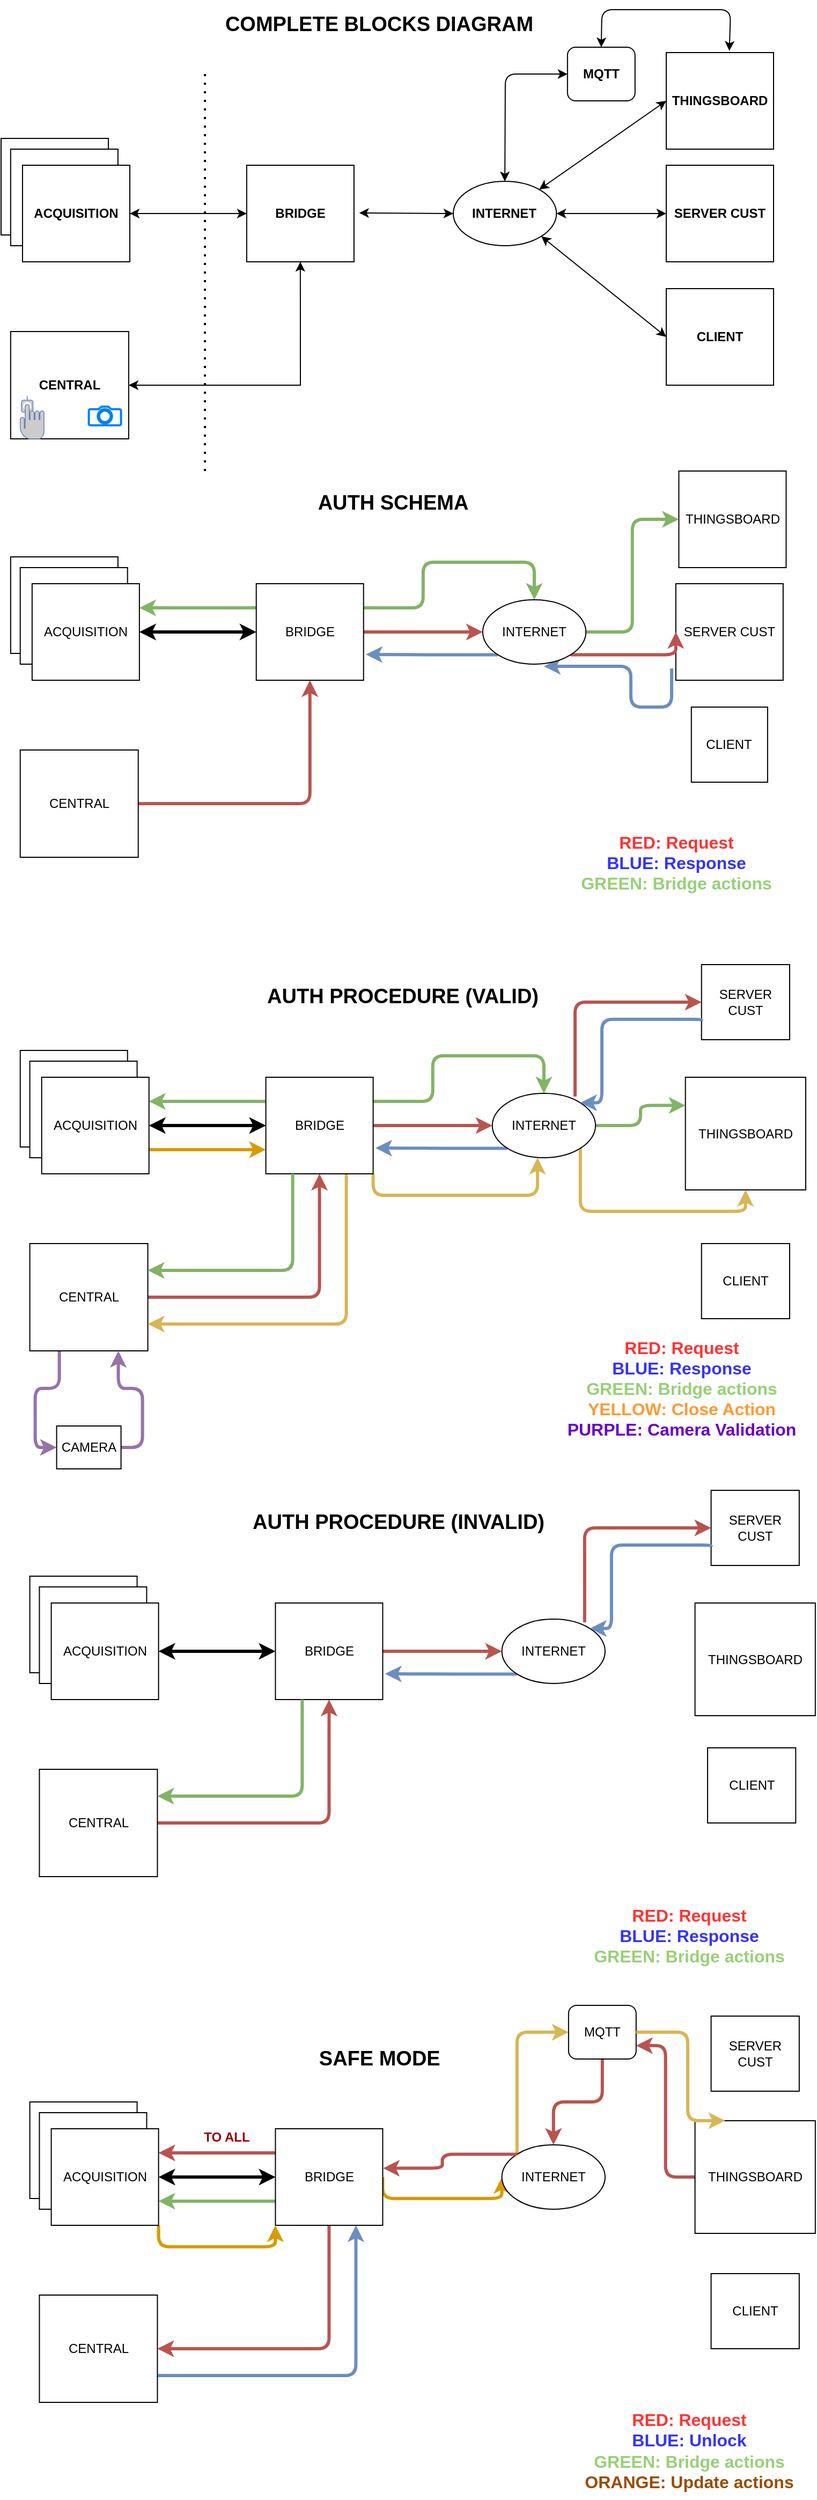 <mxfile version="22.0.3" type="device" pages="2">
  <diagram name="Page-1" id="tv-AhiaSVwLx9br4D9yf">
    <mxGraphModel dx="1886" dy="614" grid="1" gridSize="10" guides="1" tooltips="1" connect="1" arrows="1" fold="1" page="1" pageScale="1" pageWidth="850" pageHeight="1100" math="0" shadow="0">
      <root>
        <mxCell id="0" />
        <mxCell id="1" parent="0" />
        <mxCell id="O8kWR0iNUAdugBbJLwA--17" value="" style="rounded=0;whiteSpace=wrap;html=1;fillColor=none;" parent="1" vertex="1">
          <mxGeometry x="-790" y="140" width="100" height="90" as="geometry" />
        </mxCell>
        <mxCell id="mGVc_dKUWnSlSUrjzq1a-13" value="&lt;b&gt;CENTRAL&lt;/b&gt;" style="rounded=0;whiteSpace=wrap;html=1;" parent="1" vertex="1">
          <mxGeometry x="-781.07" y="320" width="110" height="100" as="geometry" />
        </mxCell>
        <mxCell id="O8kWR0iNUAdugBbJLwA--2" value="&lt;b&gt;BRIDGE&lt;/b&gt;" style="rounded=0;whiteSpace=wrap;html=1;" parent="1" vertex="1">
          <mxGeometry x="-561.07" y="165" width="100" height="90" as="geometry" />
        </mxCell>
        <mxCell id="O8kWR0iNUAdugBbJLwA--4" value="&lt;b&gt;THINGSBOARD&lt;/b&gt;" style="rounded=0;whiteSpace=wrap;html=1;" parent="1" vertex="1">
          <mxGeometry x="-170" y="60" width="100" height="90" as="geometry" />
        </mxCell>
        <mxCell id="O8kWR0iNUAdugBbJLwA--5" value="&lt;b&gt;SERVER CUST&lt;/b&gt;" style="rounded=0;whiteSpace=wrap;html=1;" parent="1" vertex="1">
          <mxGeometry x="-170" y="165" width="100" height="90" as="geometry" />
        </mxCell>
        <mxCell id="O8kWR0iNUAdugBbJLwA--6" value="&lt;b&gt;CLIENT&lt;/b&gt;" style="rounded=0;whiteSpace=wrap;html=1;" parent="1" vertex="1">
          <mxGeometry x="-170.0" y="280" width="100" height="90" as="geometry" />
        </mxCell>
        <mxCell id="O8kWR0iNUAdugBbJLwA--8" value="" style="endArrow=classic;startArrow=classic;html=1;rounded=0;entryX=0;entryY=0.5;entryDx=0;entryDy=0;exitX=1;exitY=0.5;exitDx=0;exitDy=0;" parent="1" source="O8kWR0iNUAdugBbJLwA--1" target="O8kWR0iNUAdugBbJLwA--2" edge="1">
          <mxGeometry width="50" height="50" relative="1" as="geometry">
            <mxPoint x="-600.07" y="260" as="sourcePoint" />
            <mxPoint x="-550.07" y="210" as="targetPoint" />
          </mxGeometry>
        </mxCell>
        <mxCell id="O8kWR0iNUAdugBbJLwA--9" value="&lt;b&gt;INTERNET&lt;/b&gt;" style="ellipse;whiteSpace=wrap;html=1;" parent="1" vertex="1">
          <mxGeometry x="-368.54" y="180" width="96.2" height="60" as="geometry" />
        </mxCell>
        <mxCell id="O8kWR0iNUAdugBbJLwA--10" value="" style="endArrow=classic;startArrow=classic;html=1;rounded=0;entryX=0;entryY=0.5;entryDx=0;entryDy=0;exitX=1;exitY=0.5;exitDx=0;exitDy=0;" parent="1" target="O8kWR0iNUAdugBbJLwA--9" edge="1">
          <mxGeometry width="50" height="50" relative="1" as="geometry">
            <mxPoint x="-456.2" y="209.41" as="sourcePoint" />
            <mxPoint x="-356.2" y="209.41" as="targetPoint" />
          </mxGeometry>
        </mxCell>
        <mxCell id="O8kWR0iNUAdugBbJLwA--16" value="" style="rounded=0;whiteSpace=wrap;html=1;" parent="1" vertex="1">
          <mxGeometry x="-781.07" y="150" width="100" height="90" as="geometry" />
        </mxCell>
        <mxCell id="O8kWR0iNUAdugBbJLwA--13" value="" style="endArrow=classic;startArrow=classic;html=1;rounded=0;entryX=0;entryY=0.5;entryDx=0;entryDy=0;" parent="1" source="O8kWR0iNUAdugBbJLwA--9" target="O8kWR0iNUAdugBbJLwA--4" edge="1">
          <mxGeometry width="50" height="50" relative="1" as="geometry">
            <mxPoint x="-306.2" y="148.53" as="sourcePoint" />
            <mxPoint x="-200" y="149.12" as="targetPoint" />
          </mxGeometry>
        </mxCell>
        <mxCell id="O8kWR0iNUAdugBbJLwA--1" value="&lt;b&gt;ACQUISITION&lt;/b&gt;" style="rounded=0;whiteSpace=wrap;html=1;" parent="1" vertex="1">
          <mxGeometry x="-770" y="165" width="100" height="90" as="geometry" />
        </mxCell>
        <mxCell id="O8kWR0iNUAdugBbJLwA--20" value="" style="endArrow=classic;startArrow=classic;html=1;rounded=0;exitX=1;exitY=0.5;exitDx=0;exitDy=0;entryX=0.5;entryY=1;entryDx=0;entryDy=0;" parent="1" source="mGVc_dKUWnSlSUrjzq1a-13" target="O8kWR0iNUAdugBbJLwA--2" edge="1">
          <mxGeometry width="50" height="50" relative="1" as="geometry">
            <mxPoint x="-611.27" y="360" as="sourcePoint" />
            <mxPoint x="-450" y="300" as="targetPoint" />
            <Array as="points">
              <mxPoint x="-511" y="370" />
            </Array>
          </mxGeometry>
        </mxCell>
        <mxCell id="O8kWR0iNUAdugBbJLwA--21" value="&lt;font style=&quot;font-size: 19px;&quot;&gt;&lt;b&gt;COMPLETE BLOCKS DIAGRAM&lt;/b&gt;&lt;/font&gt;" style="text;html=1;align=center;verticalAlign=middle;resizable=0;points=[];autosize=1;strokeColor=none;fillColor=none;" parent="1" vertex="1">
          <mxGeometry x="-593.07" y="14" width="310" height="40" as="geometry" />
        </mxCell>
        <mxCell id="O8kWR0iNUAdugBbJLwA--23" value="" style="endArrow=classic;startArrow=classic;html=1;rounded=0;entryX=0;entryY=0.5;entryDx=0;entryDy=0;exitX=1;exitY=0.5;exitDx=0;exitDy=0;" parent="1" source="O8kWR0iNUAdugBbJLwA--9" target="O8kWR0iNUAdugBbJLwA--5" edge="1">
          <mxGeometry width="50" height="50" relative="1" as="geometry">
            <mxPoint x="-262" y="197" as="sourcePoint" />
            <mxPoint x="-157" y="115" as="targetPoint" />
          </mxGeometry>
        </mxCell>
        <mxCell id="O8kWR0iNUAdugBbJLwA--24" value="" style="endArrow=classic;startArrow=classic;html=1;rounded=0;entryX=0;entryY=0.5;entryDx=0;entryDy=0;exitX=1;exitY=1;exitDx=0;exitDy=0;" parent="1" source="O8kWR0iNUAdugBbJLwA--9" target="O8kWR0iNUAdugBbJLwA--6" edge="1">
          <mxGeometry width="50" height="50" relative="1" as="geometry">
            <mxPoint x="-254" y="280" as="sourcePoint" />
            <mxPoint x="-160" y="280" as="targetPoint" />
          </mxGeometry>
        </mxCell>
        <mxCell id="0I3GiNlKsipCLSmOAgSQ-1" value="&lt;font style=&quot;font-size: 19px;&quot;&gt;&lt;b&gt;AUTH SCHEMA&lt;/b&gt;&lt;/font&gt;" style="text;html=1;align=center;verticalAlign=middle;resizable=0;points=[];autosize=1;strokeColor=none;fillColor=none;" parent="1" vertex="1">
          <mxGeometry x="-505" y="460" width="160" height="40" as="geometry" />
        </mxCell>
        <mxCell id="0I3GiNlKsipCLSmOAgSQ-2" value="" style="rounded=0;whiteSpace=wrap;html=1;fillColor=none;" parent="1" vertex="1">
          <mxGeometry x="-781.07" y="530" width="100" height="90" as="geometry" />
        </mxCell>
        <mxCell id="0I3GiNlKsipCLSmOAgSQ-17" style="edgeStyle=orthogonalEdgeStyle;rounded=1;orthogonalLoop=1;jettySize=auto;html=1;entryX=0.5;entryY=1;entryDx=0;entryDy=0;fillColor=#f8cecc;strokeColor=#b85450;strokeWidth=3;" parent="1" source="0I3GiNlKsipCLSmOAgSQ-3" target="0I3GiNlKsipCLSmOAgSQ-4" edge="1">
          <mxGeometry relative="1" as="geometry" />
        </mxCell>
        <mxCell id="0I3GiNlKsipCLSmOAgSQ-3" value="CENTRAL" style="rounded=0;whiteSpace=wrap;html=1;" parent="1" vertex="1">
          <mxGeometry x="-772.14" y="710" width="110" height="100" as="geometry" />
        </mxCell>
        <mxCell id="0I3GiNlKsipCLSmOAgSQ-18" style="edgeStyle=orthogonalEdgeStyle;rounded=0;orthogonalLoop=1;jettySize=auto;html=1;fillColor=#f8cecc;strokeColor=#b85450;strokeWidth=3;" parent="1" source="0I3GiNlKsipCLSmOAgSQ-4" target="0I3GiNlKsipCLSmOAgSQ-9" edge="1">
          <mxGeometry relative="1" as="geometry" />
        </mxCell>
        <mxCell id="0I3GiNlKsipCLSmOAgSQ-22" style="edgeStyle=orthogonalEdgeStyle;rounded=1;orthogonalLoop=1;jettySize=auto;html=1;exitX=0;exitY=0.25;exitDx=0;exitDy=0;entryX=1;entryY=0.25;entryDx=0;entryDy=0;fillColor=#d5e8d4;strokeColor=#82b366;strokeWidth=3;" parent="1" source="0I3GiNlKsipCLSmOAgSQ-4" target="0I3GiNlKsipCLSmOAgSQ-13" edge="1">
          <mxGeometry relative="1" as="geometry" />
        </mxCell>
        <mxCell id="0I3GiNlKsipCLSmOAgSQ-23" style="edgeStyle=orthogonalEdgeStyle;rounded=1;orthogonalLoop=1;jettySize=auto;html=1;exitX=1;exitY=0.25;exitDx=0;exitDy=0;entryX=0.5;entryY=0;entryDx=0;entryDy=0;fillColor=#d5e8d4;strokeColor=#82b366;strokeWidth=3;" parent="1" source="0I3GiNlKsipCLSmOAgSQ-4" target="0I3GiNlKsipCLSmOAgSQ-9" edge="1">
          <mxGeometry relative="1" as="geometry" />
        </mxCell>
        <mxCell id="0I3GiNlKsipCLSmOAgSQ-4" value="BRIDGE" style="rounded=0;whiteSpace=wrap;html=1;" parent="1" vertex="1">
          <mxGeometry x="-552.14" y="555" width="100" height="90" as="geometry" />
        </mxCell>
        <mxCell id="0I3GiNlKsipCLSmOAgSQ-5" value="THINGSBOARD" style="rounded=0;whiteSpace=wrap;html=1;" parent="1" vertex="1">
          <mxGeometry x="-158.27" y="450" width="100" height="90" as="geometry" />
        </mxCell>
        <mxCell id="0I3GiNlKsipCLSmOAgSQ-6" value="SERVER CUST" style="rounded=0;whiteSpace=wrap;html=1;" parent="1" vertex="1">
          <mxGeometry x="-161.07" y="555" width="100" height="90" as="geometry" />
        </mxCell>
        <mxCell id="0I3GiNlKsipCLSmOAgSQ-20" style="edgeStyle=orthogonalEdgeStyle;rounded=1;orthogonalLoop=1;jettySize=auto;html=1;exitX=-0.039;exitY=0.878;exitDx=0;exitDy=0;entryX=0.593;entryY=1.033;entryDx=0;entryDy=0;entryPerimeter=0;fillColor=#dae8fc;strokeColor=#6c8ebf;strokeWidth=3;exitPerimeter=0;" parent="1" source="0I3GiNlKsipCLSmOAgSQ-6" target="0I3GiNlKsipCLSmOAgSQ-9" edge="1">
          <mxGeometry relative="1" as="geometry">
            <Array as="points">
              <mxPoint x="-165" y="670" />
              <mxPoint x="-203" y="670" />
              <mxPoint x="-203" y="632" />
            </Array>
          </mxGeometry>
        </mxCell>
        <mxCell id="0I3GiNlKsipCLSmOAgSQ-7" value="CLIENT" style="rounded=0;whiteSpace=wrap;html=1;" parent="1" vertex="1">
          <mxGeometry x="-146.61" y="670" width="71.07" height="70" as="geometry" />
        </mxCell>
        <mxCell id="0I3GiNlKsipCLSmOAgSQ-8" value="" style="endArrow=classic;startArrow=classic;html=1;rounded=0;entryX=0;entryY=0.5;entryDx=0;entryDy=0;exitX=1;exitY=0.5;exitDx=0;exitDy=0;strokeWidth=3;" parent="1" source="0I3GiNlKsipCLSmOAgSQ-13" target="0I3GiNlKsipCLSmOAgSQ-4" edge="1">
          <mxGeometry width="50" height="50" relative="1" as="geometry">
            <mxPoint x="-591.14" y="650" as="sourcePoint" />
            <mxPoint x="-541.14" y="600" as="targetPoint" />
          </mxGeometry>
        </mxCell>
        <mxCell id="0I3GiNlKsipCLSmOAgSQ-19" style="edgeStyle=orthogonalEdgeStyle;rounded=1;orthogonalLoop=1;jettySize=auto;html=1;exitX=1;exitY=1;exitDx=0;exitDy=0;entryX=0;entryY=0.5;entryDx=0;entryDy=0;fillColor=#f8cecc;strokeColor=#b85450;strokeWidth=3;" parent="1" source="0I3GiNlKsipCLSmOAgSQ-9" target="0I3GiNlKsipCLSmOAgSQ-6" edge="1">
          <mxGeometry relative="1" as="geometry">
            <Array as="points">
              <mxPoint x="-161" y="621" />
            </Array>
          </mxGeometry>
        </mxCell>
        <mxCell id="0I3GiNlKsipCLSmOAgSQ-21" style="edgeStyle=orthogonalEdgeStyle;rounded=0;orthogonalLoop=1;jettySize=auto;html=1;exitX=0;exitY=1;exitDx=0;exitDy=0;fillColor=#dae8fc;strokeColor=#6c8ebf;strokeWidth=3;" parent="1" source="0I3GiNlKsipCLSmOAgSQ-9" edge="1">
          <mxGeometry relative="1" as="geometry">
            <mxPoint x="-450" y="621" as="targetPoint" />
          </mxGeometry>
        </mxCell>
        <mxCell id="0I3GiNlKsipCLSmOAgSQ-24" style="edgeStyle=orthogonalEdgeStyle;rounded=1;orthogonalLoop=1;jettySize=auto;html=1;exitX=1;exitY=0.5;exitDx=0;exitDy=0;entryX=0;entryY=0.5;entryDx=0;entryDy=0;fillColor=#d5e8d4;strokeColor=#82b366;strokeWidth=3;" parent="1" source="0I3GiNlKsipCLSmOAgSQ-9" target="0I3GiNlKsipCLSmOAgSQ-5" edge="1">
          <mxGeometry relative="1" as="geometry" />
        </mxCell>
        <mxCell id="0I3GiNlKsipCLSmOAgSQ-9" value="INTERNET" style="ellipse;whiteSpace=wrap;html=1;" parent="1" vertex="1">
          <mxGeometry x="-341.07" y="570" width="96.2" height="60" as="geometry" />
        </mxCell>
        <mxCell id="0I3GiNlKsipCLSmOAgSQ-11" value="" style="rounded=0;whiteSpace=wrap;html=1;" parent="1" vertex="1">
          <mxGeometry x="-772.14" y="540" width="100" height="90" as="geometry" />
        </mxCell>
        <mxCell id="0I3GiNlKsipCLSmOAgSQ-13" value="ACQUISITION" style="rounded=0;whiteSpace=wrap;html=1;" parent="1" vertex="1">
          <mxGeometry x="-761.07" y="555" width="100" height="90" as="geometry" />
        </mxCell>
        <mxCell id="0I3GiNlKsipCLSmOAgSQ-26" value="&lt;font style=&quot;font-size: 19px;&quot;&gt;&lt;b&gt;AUTH PROCEDURE (VALID)&lt;/b&gt;&lt;/font&gt;" style="text;html=1;align=center;verticalAlign=middle;resizable=0;points=[];autosize=1;strokeColor=none;fillColor=none;" parent="1" vertex="1">
          <mxGeometry x="-556.07" y="920" width="280" height="40" as="geometry" />
        </mxCell>
        <mxCell id="0I3GiNlKsipCLSmOAgSQ-27" value="" style="rounded=0;whiteSpace=wrap;html=1;fillColor=none;" parent="1" vertex="1">
          <mxGeometry x="-772.14" y="990" width="100" height="90" as="geometry" />
        </mxCell>
        <mxCell id="0I3GiNlKsipCLSmOAgSQ-28" style="edgeStyle=orthogonalEdgeStyle;rounded=1;orthogonalLoop=1;jettySize=auto;html=1;entryX=0.5;entryY=1;entryDx=0;entryDy=0;fillColor=#f8cecc;strokeColor=#b85450;strokeWidth=3;" parent="1" source="0I3GiNlKsipCLSmOAgSQ-29" target="0I3GiNlKsipCLSmOAgSQ-33" edge="1">
          <mxGeometry relative="1" as="geometry" />
        </mxCell>
        <mxCell id="HecNYaDZ-VdS1K8ZyZUu-2" style="edgeStyle=orthogonalEdgeStyle;rounded=1;orthogonalLoop=1;jettySize=auto;html=1;exitX=0.25;exitY=1;exitDx=0;exitDy=0;strokeWidth=3;fillColor=#e1d5e7;strokeColor=#9673a6;entryX=0;entryY=0.5;entryDx=0;entryDy=0;" parent="1" source="0I3GiNlKsipCLSmOAgSQ-29" target="pZKvhKezwbKH4yx81-M5-1" edge="1">
          <mxGeometry relative="1" as="geometry">
            <mxPoint x="-708" y="1340" as="targetPoint" />
          </mxGeometry>
        </mxCell>
        <mxCell id="0I3GiNlKsipCLSmOAgSQ-29" value="CENTRAL" style="rounded=0;whiteSpace=wrap;html=1;" parent="1" vertex="1">
          <mxGeometry x="-763.21" y="1170" width="110" height="100" as="geometry" />
        </mxCell>
        <mxCell id="0I3GiNlKsipCLSmOAgSQ-30" style="edgeStyle=orthogonalEdgeStyle;rounded=1;orthogonalLoop=1;jettySize=auto;html=1;fillColor=#f8cecc;strokeColor=#b85450;strokeWidth=3;" parent="1" source="0I3GiNlKsipCLSmOAgSQ-33" target="0I3GiNlKsipCLSmOAgSQ-42" edge="1">
          <mxGeometry relative="1" as="geometry" />
        </mxCell>
        <mxCell id="0I3GiNlKsipCLSmOAgSQ-31" style="edgeStyle=orthogonalEdgeStyle;rounded=1;orthogonalLoop=1;jettySize=auto;html=1;exitX=0;exitY=0.25;exitDx=0;exitDy=0;entryX=1;entryY=0.25;entryDx=0;entryDy=0;fillColor=#d5e8d4;strokeColor=#82b366;strokeWidth=3;" parent="1" source="0I3GiNlKsipCLSmOAgSQ-33" target="0I3GiNlKsipCLSmOAgSQ-44" edge="1">
          <mxGeometry relative="1" as="geometry" />
        </mxCell>
        <mxCell id="0I3GiNlKsipCLSmOAgSQ-32" style="edgeStyle=orthogonalEdgeStyle;rounded=1;orthogonalLoop=1;jettySize=auto;html=1;exitX=1;exitY=0.25;exitDx=0;exitDy=0;entryX=0.5;entryY=0;entryDx=0;entryDy=0;fillColor=#d5e8d4;strokeColor=#82b366;strokeWidth=3;" parent="1" source="0I3GiNlKsipCLSmOAgSQ-33" target="0I3GiNlKsipCLSmOAgSQ-42" edge="1">
          <mxGeometry relative="1" as="geometry" />
        </mxCell>
        <mxCell id="0I3GiNlKsipCLSmOAgSQ-50" style="edgeStyle=orthogonalEdgeStyle;rounded=1;orthogonalLoop=1;jettySize=auto;html=1;exitX=0.75;exitY=1;exitDx=0;exitDy=0;entryX=1;entryY=0.75;entryDx=0;entryDy=0;strokeWidth=3;fillColor=#fff2cc;strokeColor=#d6b656;" parent="1" source="0I3GiNlKsipCLSmOAgSQ-33" target="0I3GiNlKsipCLSmOAgSQ-29" edge="1">
          <mxGeometry relative="1" as="geometry" />
        </mxCell>
        <mxCell id="0I3GiNlKsipCLSmOAgSQ-51" style="edgeStyle=orthogonalEdgeStyle;rounded=1;orthogonalLoop=1;jettySize=auto;html=1;exitX=1;exitY=1;exitDx=0;exitDy=0;entryX=0.438;entryY=1;entryDx=0;entryDy=0;entryPerimeter=0;fillColor=#fff2cc;strokeColor=#d6b656;strokeWidth=3;" parent="1" source="0I3GiNlKsipCLSmOAgSQ-33" target="0I3GiNlKsipCLSmOAgSQ-42" edge="1">
          <mxGeometry relative="1" as="geometry" />
        </mxCell>
        <mxCell id="0I3GiNlKsipCLSmOAgSQ-33" value="BRIDGE" style="rounded=0;whiteSpace=wrap;html=1;" parent="1" vertex="1">
          <mxGeometry x="-543.21" y="1015" width="100" height="90" as="geometry" />
        </mxCell>
        <mxCell id="0I3GiNlKsipCLSmOAgSQ-34" value="THINGSBOARD" style="rounded=0;whiteSpace=wrap;html=1;" parent="1" vertex="1">
          <mxGeometry x="-152.14" y="1015" width="112.14" height="105" as="geometry" />
        </mxCell>
        <mxCell id="0I3GiNlKsipCLSmOAgSQ-37" value="CLIENT" style="rounded=0;whiteSpace=wrap;html=1;" parent="1" vertex="1">
          <mxGeometry x="-137.14" y="1170" width="82.14" height="70" as="geometry" />
        </mxCell>
        <mxCell id="0I3GiNlKsipCLSmOAgSQ-38" value="" style="endArrow=classic;startArrow=classic;html=1;rounded=1;entryX=0;entryY=0.5;entryDx=0;entryDy=0;exitX=1;exitY=0.5;exitDx=0;exitDy=0;strokeWidth=3;" parent="1" source="0I3GiNlKsipCLSmOAgSQ-44" target="0I3GiNlKsipCLSmOAgSQ-33" edge="1">
          <mxGeometry width="50" height="50" relative="1" as="geometry">
            <mxPoint x="-582.21" y="1110" as="sourcePoint" />
            <mxPoint x="-532.21" y="1060" as="targetPoint" />
          </mxGeometry>
        </mxCell>
        <mxCell id="0I3GiNlKsipCLSmOAgSQ-40" style="edgeStyle=orthogonalEdgeStyle;rounded=1;orthogonalLoop=1;jettySize=auto;html=1;exitX=0;exitY=1;exitDx=0;exitDy=0;fillColor=#dae8fc;strokeColor=#6c8ebf;strokeWidth=3;" parent="1" source="0I3GiNlKsipCLSmOAgSQ-42" edge="1">
          <mxGeometry relative="1" as="geometry">
            <mxPoint x="-441.07" y="1081" as="targetPoint" />
          </mxGeometry>
        </mxCell>
        <mxCell id="0I3GiNlKsipCLSmOAgSQ-41" style="edgeStyle=orthogonalEdgeStyle;rounded=1;orthogonalLoop=1;jettySize=auto;html=1;exitX=1;exitY=0.5;exitDx=0;exitDy=0;entryX=0;entryY=0.25;entryDx=0;entryDy=0;fillColor=#d5e8d4;strokeColor=#82b366;strokeWidth=3;" parent="1" source="0I3GiNlKsipCLSmOAgSQ-42" target="0I3GiNlKsipCLSmOAgSQ-34" edge="1">
          <mxGeometry relative="1" as="geometry" />
        </mxCell>
        <mxCell id="0I3GiNlKsipCLSmOAgSQ-85" style="edgeStyle=orthogonalEdgeStyle;rounded=1;orthogonalLoop=1;jettySize=auto;html=1;exitX=1;exitY=1;exitDx=0;exitDy=0;entryX=0.5;entryY=1;entryDx=0;entryDy=0;fillColor=#fff2cc;strokeColor=#d6b656;strokeWidth=3;" parent="1" source="0I3GiNlKsipCLSmOAgSQ-42" target="0I3GiNlKsipCLSmOAgSQ-34" edge="1">
          <mxGeometry relative="1" as="geometry">
            <Array as="points">
              <mxPoint x="-250" y="1140" />
              <mxPoint x="-96" y="1140" />
            </Array>
          </mxGeometry>
        </mxCell>
        <mxCell id="0I3GiNlKsipCLSmOAgSQ-111" style="edgeStyle=orthogonalEdgeStyle;rounded=1;orthogonalLoop=1;jettySize=auto;html=1;exitX=0.802;exitY=0.05;exitDx=0;exitDy=0;entryX=0;entryY=0.5;entryDx=0;entryDy=0;fillColor=#f8cecc;strokeColor=#b85450;strokeWidth=3;exitPerimeter=0;" parent="1" source="0I3GiNlKsipCLSmOAgSQ-42" target="0I3GiNlKsipCLSmOAgSQ-84" edge="1">
          <mxGeometry relative="1" as="geometry">
            <Array as="points">
              <mxPoint x="-255" y="945" />
            </Array>
          </mxGeometry>
        </mxCell>
        <mxCell id="0I3GiNlKsipCLSmOAgSQ-42" value="INTERNET" style="ellipse;whiteSpace=wrap;html=1;" parent="1" vertex="1">
          <mxGeometry x="-332.14" y="1030" width="96.2" height="60" as="geometry" />
        </mxCell>
        <mxCell id="0I3GiNlKsipCLSmOAgSQ-43" value="" style="rounded=0;whiteSpace=wrap;html=1;" parent="1" vertex="1">
          <mxGeometry x="-763.21" y="1000" width="100" height="90" as="geometry" />
        </mxCell>
        <mxCell id="0I3GiNlKsipCLSmOAgSQ-49" style="edgeStyle=orthogonalEdgeStyle;rounded=1;orthogonalLoop=1;jettySize=auto;html=1;exitX=1;exitY=0.75;exitDx=0;exitDy=0;entryX=0;entryY=0.75;entryDx=0;entryDy=0;fillColor=#ffe6cc;strokeColor=#d79b00;strokeWidth=3;" parent="1" source="0I3GiNlKsipCLSmOAgSQ-44" target="0I3GiNlKsipCLSmOAgSQ-33" edge="1">
          <mxGeometry relative="1" as="geometry" />
        </mxCell>
        <mxCell id="0I3GiNlKsipCLSmOAgSQ-44" value="ACQUISITION" style="rounded=0;whiteSpace=wrap;html=1;" parent="1" vertex="1">
          <mxGeometry x="-752.14" y="1015" width="100" height="90" as="geometry" />
        </mxCell>
        <mxCell id="0I3GiNlKsipCLSmOAgSQ-45" value="&lt;font style=&quot;font-size: 16px;&quot;&gt;&lt;b&gt;&lt;font color=&quot;#ff3333&quot;&gt;RED: Request&lt;br&gt;&lt;/font&gt;&lt;font color=&quot;#3333ff&quot;&gt;BLUE: Response&lt;/font&gt;&lt;br&gt;&lt;font color=&quot;#97d077&quot;&gt;GREEN: Bridge actions&lt;/font&gt;&lt;br&gt;&lt;font color=&quot;#ff9933&quot;&gt;YELLOW: Close Action&lt;br&gt;&lt;/font&gt;&lt;font color=&quot;#6600cc&quot;&gt;PURPLE: Camera Validation&lt;/font&gt;&lt;br&gt;&lt;/b&gt;&lt;/font&gt;" style="text;html=1;align=center;verticalAlign=middle;resizable=0;points=[];autosize=1;strokeColor=none;fillColor=none;" parent="1" vertex="1">
          <mxGeometry x="-276.07" y="1250" width="240" height="110" as="geometry" />
        </mxCell>
        <mxCell id="0I3GiNlKsipCLSmOAgSQ-47" style="edgeStyle=orthogonalEdgeStyle;rounded=1;orthogonalLoop=1;jettySize=auto;html=1;exitX=0.25;exitY=1;exitDx=0;exitDy=0;entryX=1;entryY=0.25;entryDx=0;entryDy=0;fillColor=#d5e8d4;strokeColor=#82b366;strokeWidth=3;" parent="1" source="0I3GiNlKsipCLSmOAgSQ-33" target="0I3GiNlKsipCLSmOAgSQ-29" edge="1">
          <mxGeometry relative="1" as="geometry">
            <mxPoint x="-533" y="1048" as="sourcePoint" />
            <mxPoint x="-642" y="1048" as="targetPoint" />
          </mxGeometry>
        </mxCell>
        <mxCell id="0I3GiNlKsipCLSmOAgSQ-53" value="&lt;font style=&quot;font-size: 16px;&quot;&gt;&lt;b&gt;&lt;font color=&quot;#ff3333&quot;&gt;RED: Request&lt;br&gt;&lt;/font&gt;&lt;font color=&quot;#3333ff&quot;&gt;BLUE: Response&lt;/font&gt;&lt;br&gt;&lt;font color=&quot;#97d077&quot;&gt;GREEN: Bridge actions&lt;/font&gt;&lt;br&gt;&lt;/b&gt;&lt;/font&gt;" style="text;html=1;align=center;verticalAlign=middle;resizable=0;points=[];autosize=1;strokeColor=none;fillColor=none;" parent="1" vertex="1">
          <mxGeometry x="-261.07" y="780" width="200" height="70" as="geometry" />
        </mxCell>
        <mxCell id="0I3GiNlKsipCLSmOAgSQ-84" value="SERVER CUST" style="rounded=0;whiteSpace=wrap;html=1;" parent="1" vertex="1">
          <mxGeometry x="-137.14" y="910" width="82.14" height="70" as="geometry" />
        </mxCell>
        <mxCell id="0I3GiNlKsipCLSmOAgSQ-112" style="edgeStyle=orthogonalEdgeStyle;rounded=1;orthogonalLoop=1;jettySize=auto;html=1;exitX=0;exitY=0.75;exitDx=0;exitDy=0;fillColor=#dae8fc;strokeColor=#6c8ebf;strokeWidth=3;entryX=1;entryY=0;entryDx=0;entryDy=0;" parent="1" source="0I3GiNlKsipCLSmOAgSQ-84" target="0I3GiNlKsipCLSmOAgSQ-42" edge="1">
          <mxGeometry relative="1" as="geometry">
            <mxPoint x="-220" y="1040" as="targetPoint" />
            <mxPoint x="-218" y="880" as="sourcePoint" />
            <Array as="points">
              <mxPoint x="-137" y="961" />
              <mxPoint x="-230" y="961" />
              <mxPoint x="-230" y="1039" />
            </Array>
          </mxGeometry>
        </mxCell>
        <mxCell id="0I3GiNlKsipCLSmOAgSQ-113" value="&lt;font style=&quot;font-size: 19px;&quot;&gt;&lt;b&gt;AUTH PROCEDURE (INVALID)&lt;/b&gt;&lt;/font&gt;" style="text;html=1;align=center;verticalAlign=middle;resizable=0;points=[];autosize=1;strokeColor=none;fillColor=none;" parent="1" vertex="1">
          <mxGeometry x="-570" y="1410" width="300" height="40" as="geometry" />
        </mxCell>
        <mxCell id="0I3GiNlKsipCLSmOAgSQ-114" value="" style="rounded=0;whiteSpace=wrap;html=1;fillColor=none;" parent="1" vertex="1">
          <mxGeometry x="-763.21" y="1480" width="100" height="90" as="geometry" />
        </mxCell>
        <mxCell id="0I3GiNlKsipCLSmOAgSQ-115" style="edgeStyle=orthogonalEdgeStyle;rounded=1;orthogonalLoop=1;jettySize=auto;html=1;entryX=0.5;entryY=1;entryDx=0;entryDy=0;fillColor=#f8cecc;strokeColor=#b85450;strokeWidth=3;" parent="1" source="0I3GiNlKsipCLSmOAgSQ-116" target="0I3GiNlKsipCLSmOAgSQ-122" edge="1">
          <mxGeometry relative="1" as="geometry" />
        </mxCell>
        <mxCell id="0I3GiNlKsipCLSmOAgSQ-116" value="CENTRAL" style="rounded=0;whiteSpace=wrap;html=1;" parent="1" vertex="1">
          <mxGeometry x="-754.28" y="1660" width="110" height="100" as="geometry" />
        </mxCell>
        <mxCell id="0I3GiNlKsipCLSmOAgSQ-117" style="edgeStyle=orthogonalEdgeStyle;rounded=1;orthogonalLoop=1;jettySize=auto;html=1;fillColor=#f8cecc;strokeColor=#b85450;strokeWidth=3;" parent="1" source="0I3GiNlKsipCLSmOAgSQ-122" target="0I3GiNlKsipCLSmOAgSQ-130" edge="1">
          <mxGeometry relative="1" as="geometry" />
        </mxCell>
        <mxCell id="0I3GiNlKsipCLSmOAgSQ-122" value="BRIDGE" style="rounded=0;whiteSpace=wrap;html=1;" parent="1" vertex="1">
          <mxGeometry x="-534.28" y="1505" width="100" height="90" as="geometry" />
        </mxCell>
        <mxCell id="0I3GiNlKsipCLSmOAgSQ-123" value="THINGSBOARD" style="rounded=0;whiteSpace=wrap;html=1;" parent="1" vertex="1">
          <mxGeometry x="-143.21" y="1505" width="112.14" height="105" as="geometry" />
        </mxCell>
        <mxCell id="0I3GiNlKsipCLSmOAgSQ-124" value="CLIENT" style="rounded=0;whiteSpace=wrap;html=1;" parent="1" vertex="1">
          <mxGeometry x="-131.48" y="1640" width="82.14" height="70" as="geometry" />
        </mxCell>
        <mxCell id="0I3GiNlKsipCLSmOAgSQ-125" value="" style="endArrow=classic;startArrow=classic;html=1;rounded=1;entryX=0;entryY=0.5;entryDx=0;entryDy=0;exitX=1;exitY=0.5;exitDx=0;exitDy=0;strokeWidth=3;" parent="1" source="0I3GiNlKsipCLSmOAgSQ-133" target="0I3GiNlKsipCLSmOAgSQ-122" edge="1">
          <mxGeometry width="50" height="50" relative="1" as="geometry">
            <mxPoint x="-573.28" y="1600" as="sourcePoint" />
            <mxPoint x="-523.28" y="1550" as="targetPoint" />
          </mxGeometry>
        </mxCell>
        <mxCell id="0I3GiNlKsipCLSmOAgSQ-126" style="edgeStyle=orthogonalEdgeStyle;rounded=1;orthogonalLoop=1;jettySize=auto;html=1;exitX=0;exitY=1;exitDx=0;exitDy=0;fillColor=#dae8fc;strokeColor=#6c8ebf;strokeWidth=3;" parent="1" source="0I3GiNlKsipCLSmOAgSQ-130" edge="1">
          <mxGeometry relative="1" as="geometry">
            <mxPoint x="-432.14" y="1571" as="targetPoint" />
          </mxGeometry>
        </mxCell>
        <mxCell id="0I3GiNlKsipCLSmOAgSQ-129" style="edgeStyle=orthogonalEdgeStyle;rounded=1;orthogonalLoop=1;jettySize=auto;html=1;exitX=0.802;exitY=0.05;exitDx=0;exitDy=0;entryX=0;entryY=0.5;entryDx=0;entryDy=0;fillColor=#f8cecc;strokeColor=#b85450;strokeWidth=3;exitPerimeter=0;" parent="1" source="0I3GiNlKsipCLSmOAgSQ-130" target="0I3GiNlKsipCLSmOAgSQ-136" edge="1">
          <mxGeometry relative="1" as="geometry">
            <Array as="points">
              <mxPoint x="-246.07" y="1435" />
            </Array>
          </mxGeometry>
        </mxCell>
        <mxCell id="0I3GiNlKsipCLSmOAgSQ-130" value="INTERNET" style="ellipse;whiteSpace=wrap;html=1;" parent="1" vertex="1">
          <mxGeometry x="-323.21" y="1520" width="96.2" height="60" as="geometry" />
        </mxCell>
        <mxCell id="0I3GiNlKsipCLSmOAgSQ-131" value="" style="rounded=0;whiteSpace=wrap;html=1;" parent="1" vertex="1">
          <mxGeometry x="-754.28" y="1490" width="100" height="90" as="geometry" />
        </mxCell>
        <mxCell id="0I3GiNlKsipCLSmOAgSQ-133" value="ACQUISITION" style="rounded=0;whiteSpace=wrap;html=1;" parent="1" vertex="1">
          <mxGeometry x="-743.21" y="1505" width="100" height="90" as="geometry" />
        </mxCell>
        <mxCell id="0I3GiNlKsipCLSmOAgSQ-134" value="&lt;font style=&quot;font-size: 16px;&quot;&gt;&lt;b&gt;&lt;font color=&quot;#ff3333&quot;&gt;RED: Request&lt;br&gt;&lt;/font&gt;&lt;font color=&quot;#3333ff&quot;&gt;BLUE: Response&lt;/font&gt;&lt;br&gt;&lt;font color=&quot;#97d077&quot;&gt;GREEN: Bridge actions&lt;/font&gt;&lt;br&gt;&lt;/b&gt;&lt;/font&gt;" style="text;html=1;align=center;verticalAlign=middle;resizable=0;points=[];autosize=1;strokeColor=none;fillColor=none;" parent="1" vertex="1">
          <mxGeometry x="-249.34" y="1780" width="200" height="70" as="geometry" />
        </mxCell>
        <mxCell id="0I3GiNlKsipCLSmOAgSQ-135" style="edgeStyle=orthogonalEdgeStyle;rounded=1;orthogonalLoop=1;jettySize=auto;html=1;exitX=0.25;exitY=1;exitDx=0;exitDy=0;entryX=1;entryY=0.25;entryDx=0;entryDy=0;fillColor=#d5e8d4;strokeColor=#82b366;strokeWidth=3;" parent="1" source="0I3GiNlKsipCLSmOAgSQ-122" target="0I3GiNlKsipCLSmOAgSQ-116" edge="1">
          <mxGeometry relative="1" as="geometry">
            <mxPoint x="-524.07" y="1538" as="sourcePoint" />
            <mxPoint x="-633.07" y="1538" as="targetPoint" />
          </mxGeometry>
        </mxCell>
        <mxCell id="0I3GiNlKsipCLSmOAgSQ-136" value="SERVER CUST" style="rounded=0;whiteSpace=wrap;html=1;" parent="1" vertex="1">
          <mxGeometry x="-128.21" y="1400" width="82.14" height="70" as="geometry" />
        </mxCell>
        <mxCell id="0I3GiNlKsipCLSmOAgSQ-137" style="edgeStyle=orthogonalEdgeStyle;rounded=1;orthogonalLoop=1;jettySize=auto;html=1;exitX=0;exitY=0.75;exitDx=0;exitDy=0;fillColor=#dae8fc;strokeColor=#6c8ebf;strokeWidth=3;entryX=1;entryY=0;entryDx=0;entryDy=0;" parent="1" source="0I3GiNlKsipCLSmOAgSQ-136" target="0I3GiNlKsipCLSmOAgSQ-130" edge="1">
          <mxGeometry relative="1" as="geometry">
            <mxPoint x="-211.07" y="1530" as="targetPoint" />
            <mxPoint x="-209.07" y="1370" as="sourcePoint" />
            <Array as="points">
              <mxPoint x="-128.07" y="1451" />
              <mxPoint x="-221.07" y="1451" />
              <mxPoint x="-221.07" y="1529" />
            </Array>
          </mxGeometry>
        </mxCell>
        <mxCell id="0I3GiNlKsipCLSmOAgSQ-138" value="&lt;font style=&quot;font-size: 19px;&quot;&gt;&lt;b&gt;SAFE MODE&amp;nbsp;&lt;/b&gt;&lt;/font&gt;" style="text;html=1;align=center;verticalAlign=middle;resizable=0;points=[];autosize=1;strokeColor=none;fillColor=none;" parent="1" vertex="1">
          <mxGeometry x="-505.0" y="1910" width="140" height="40" as="geometry" />
        </mxCell>
        <mxCell id="0I3GiNlKsipCLSmOAgSQ-139" value="" style="rounded=0;whiteSpace=wrap;html=1;fillColor=none;" parent="1" vertex="1">
          <mxGeometry x="-763.21" y="1970" width="100" height="90" as="geometry" />
        </mxCell>
        <mxCell id="0I3GiNlKsipCLSmOAgSQ-140" style="edgeStyle=orthogonalEdgeStyle;rounded=1;orthogonalLoop=1;jettySize=auto;html=1;fillColor=#f8cecc;strokeColor=#b85450;strokeWidth=3;exitX=0.5;exitY=1;exitDx=0;exitDy=0;entryX=1;entryY=0.5;entryDx=0;entryDy=0;" parent="1" source="0I3GiNlKsipCLSmOAgSQ-147" target="0I3GiNlKsipCLSmOAgSQ-141" edge="1">
          <mxGeometry relative="1" as="geometry" />
        </mxCell>
        <mxCell id="0I3GiNlKsipCLSmOAgSQ-165" style="edgeStyle=orthogonalEdgeStyle;rounded=1;orthogonalLoop=1;jettySize=auto;html=1;exitX=1;exitY=0.75;exitDx=0;exitDy=0;entryX=0.75;entryY=1;entryDx=0;entryDy=0;strokeWidth=3;fillColor=#dae8fc;strokeColor=#6c8ebf;" parent="1" source="0I3GiNlKsipCLSmOAgSQ-141" target="0I3GiNlKsipCLSmOAgSQ-147" edge="1">
          <mxGeometry relative="1" as="geometry" />
        </mxCell>
        <mxCell id="0I3GiNlKsipCLSmOAgSQ-141" value="CENTRAL" style="rounded=0;whiteSpace=wrap;html=1;" parent="1" vertex="1">
          <mxGeometry x="-754.28" y="2150" width="110" height="100" as="geometry" />
        </mxCell>
        <mxCell id="0I3GiNlKsipCLSmOAgSQ-142" style="edgeStyle=orthogonalEdgeStyle;rounded=1;orthogonalLoop=1;jettySize=auto;html=1;fillColor=#f8cecc;strokeColor=#b85450;strokeWidth=3;exitX=0.5;exitY=1;exitDx=0;exitDy=0;entryX=0.5;entryY=0;entryDx=0;entryDy=0;" parent="1" source="7KVsuwOuczC1lyixifvv-9" target="0I3GiNlKsipCLSmOAgSQ-155" edge="1">
          <mxGeometry relative="1" as="geometry" />
        </mxCell>
        <mxCell id="0I3GiNlKsipCLSmOAgSQ-143" style="edgeStyle=orthogonalEdgeStyle;rounded=1;orthogonalLoop=1;jettySize=auto;html=1;exitX=0;exitY=0.25;exitDx=0;exitDy=0;entryX=1;entryY=0.25;entryDx=0;entryDy=0;fillColor=#f8cecc;strokeColor=#b85450;strokeWidth=3;" parent="1" source="0I3GiNlKsipCLSmOAgSQ-147" target="0I3GiNlKsipCLSmOAgSQ-158" edge="1">
          <mxGeometry relative="1" as="geometry" />
        </mxCell>
        <mxCell id="0I3GiNlKsipCLSmOAgSQ-166" style="edgeStyle=orthogonalEdgeStyle;rounded=1;orthogonalLoop=1;jettySize=auto;html=1;exitX=0;exitY=0.75;exitDx=0;exitDy=0;strokeWidth=3;fillColor=#d5e8d4;strokeColor=#82b366;entryX=1;entryY=0.75;entryDx=0;entryDy=0;" parent="1" source="0I3GiNlKsipCLSmOAgSQ-147" target="0I3GiNlKsipCLSmOAgSQ-158" edge="1">
          <mxGeometry relative="1" as="geometry">
            <mxPoint x="-610" y="2090" as="targetPoint" />
          </mxGeometry>
        </mxCell>
        <mxCell id="0I3GiNlKsipCLSmOAgSQ-167" style="edgeStyle=orthogonalEdgeStyle;rounded=1;orthogonalLoop=1;jettySize=auto;html=1;exitX=1;exitY=0.5;exitDx=0;exitDy=0;entryX=0;entryY=0.5;entryDx=0;entryDy=0;fillColor=#ffe6cc;strokeColor=#d79b00;strokeWidth=3;" parent="1" source="0I3GiNlKsipCLSmOAgSQ-147" target="0I3GiNlKsipCLSmOAgSQ-155" edge="1">
          <mxGeometry relative="1" as="geometry">
            <Array as="points">
              <mxPoint x="-434" y="2060" />
              <mxPoint x="-323" y="2060" />
            </Array>
          </mxGeometry>
        </mxCell>
        <mxCell id="0I3GiNlKsipCLSmOAgSQ-147" value="BRIDGE" style="rounded=0;whiteSpace=wrap;html=1;" parent="1" vertex="1">
          <mxGeometry x="-534.28" y="1995" width="100" height="90" as="geometry" />
        </mxCell>
        <mxCell id="0I3GiNlKsipCLSmOAgSQ-162" style="edgeStyle=orthogonalEdgeStyle;rounded=1;orthogonalLoop=1;jettySize=auto;html=1;exitX=0;exitY=0.5;exitDx=0;exitDy=0;entryX=1;entryY=0.75;entryDx=0;entryDy=0;fillColor=#f8cecc;strokeColor=#b85450;strokeWidth=3;" parent="1" source="0I3GiNlKsipCLSmOAgSQ-148" target="7KVsuwOuczC1lyixifvv-9" edge="1">
          <mxGeometry relative="1" as="geometry" />
        </mxCell>
        <mxCell id="0I3GiNlKsipCLSmOAgSQ-148" value="THINGSBOARD" style="rounded=0;whiteSpace=wrap;html=1;" parent="1" vertex="1">
          <mxGeometry x="-143.21" y="1987.5" width="112.14" height="105" as="geometry" />
        </mxCell>
        <mxCell id="0I3GiNlKsipCLSmOAgSQ-149" value="CLIENT" style="rounded=0;whiteSpace=wrap;html=1;" parent="1" vertex="1">
          <mxGeometry x="-128.21" y="2130" width="82.14" height="70" as="geometry" />
        </mxCell>
        <mxCell id="0I3GiNlKsipCLSmOAgSQ-150" value="" style="endArrow=classic;startArrow=classic;html=1;rounded=1;entryX=0;entryY=0.5;entryDx=0;entryDy=0;exitX=1;exitY=0.5;exitDx=0;exitDy=0;strokeWidth=3;" parent="1" source="0I3GiNlKsipCLSmOAgSQ-158" target="0I3GiNlKsipCLSmOAgSQ-147" edge="1">
          <mxGeometry width="50" height="50" relative="1" as="geometry">
            <mxPoint x="-573.28" y="2090" as="sourcePoint" />
            <mxPoint x="-523.28" y="2040" as="targetPoint" />
          </mxGeometry>
        </mxCell>
        <mxCell id="0I3GiNlKsipCLSmOAgSQ-168" style="edgeStyle=orthogonalEdgeStyle;rounded=1;orthogonalLoop=1;jettySize=auto;html=1;exitX=0;exitY=0;exitDx=0;exitDy=0;entryX=0;entryY=0.5;entryDx=0;entryDy=0;fillColor=#fff2cc;strokeColor=#d6b656;strokeWidth=3;" parent="1" source="0I3GiNlKsipCLSmOAgSQ-155" target="7KVsuwOuczC1lyixifvv-9" edge="1">
          <mxGeometry relative="1" as="geometry" />
        </mxCell>
        <mxCell id="0I3GiNlKsipCLSmOAgSQ-155" value="INTERNET" style="ellipse;whiteSpace=wrap;html=1;" parent="1" vertex="1">
          <mxGeometry x="-323.21" y="2010" width="96.2" height="60" as="geometry" />
        </mxCell>
        <mxCell id="0I3GiNlKsipCLSmOAgSQ-156" value="" style="rounded=0;whiteSpace=wrap;html=1;" parent="1" vertex="1">
          <mxGeometry x="-754.28" y="1980" width="100" height="90" as="geometry" />
        </mxCell>
        <mxCell id="NqiI6bQBgFhfJzv6Jfne-1" style="edgeStyle=orthogonalEdgeStyle;rounded=1;orthogonalLoop=1;jettySize=auto;html=1;exitX=1;exitY=1;exitDx=0;exitDy=0;entryX=0;entryY=1;entryDx=0;entryDy=0;strokeWidth=3;fillColor=#ffe6cc;strokeColor=#d79b00;" parent="1" source="0I3GiNlKsipCLSmOAgSQ-158" target="0I3GiNlKsipCLSmOAgSQ-147" edge="1">
          <mxGeometry relative="1" as="geometry" />
        </mxCell>
        <mxCell id="0I3GiNlKsipCLSmOAgSQ-158" value="ACQUISITION" style="rounded=0;whiteSpace=wrap;html=1;" parent="1" vertex="1">
          <mxGeometry x="-743.21" y="1995" width="100" height="90" as="geometry" />
        </mxCell>
        <mxCell id="0I3GiNlKsipCLSmOAgSQ-160" value="SERVER CUST" style="rounded=0;whiteSpace=wrap;html=1;" parent="1" vertex="1">
          <mxGeometry x="-128.21" y="1890" width="82.14" height="70" as="geometry" />
        </mxCell>
        <mxCell id="0I3GiNlKsipCLSmOAgSQ-163" value="&lt;b&gt;&lt;font color=&quot;#990000&quot;&gt;TO ALL&lt;/font&gt;&lt;/b&gt;" style="text;html=1;align=center;verticalAlign=middle;resizable=0;points=[];autosize=1;strokeColor=none;fillColor=none;" parent="1" vertex="1">
          <mxGeometry x="-615" y="1988" width="70" height="30" as="geometry" />
        </mxCell>
        <mxCell id="0I3GiNlKsipCLSmOAgSQ-164" value="&lt;font style=&quot;font-size: 16px;&quot;&gt;&lt;b&gt;&lt;font color=&quot;#ff3333&quot;&gt;RED: Request&lt;br&gt;&lt;/font&gt;&lt;font color=&quot;#3333ff&quot;&gt;BLUE: Unlock&lt;/font&gt;&lt;br&gt;&lt;font color=&quot;#97d077&quot;&gt;GREEN: Bridge actions&lt;br&gt;&lt;/font&gt;&lt;font color=&quot;#994c00&quot;&gt;ORANGE: Update actions&lt;/font&gt;&lt;br&gt;&lt;/b&gt;&lt;/font&gt;" style="text;html=1;align=center;verticalAlign=middle;resizable=0;points=[];autosize=1;strokeColor=none;fillColor=none;" parent="1" vertex="1">
          <mxGeometry x="-259.34" y="2250" width="220" height="90" as="geometry" />
        </mxCell>
        <mxCell id="HecNYaDZ-VdS1K8ZyZUu-1" value="" style="endArrow=none;dashed=1;html=1;dashPattern=1 3;strokeWidth=2;rounded=0;" parent="1" edge="1">
          <mxGeometry width="50" height="50" relative="1" as="geometry">
            <mxPoint x="-600" y="450" as="sourcePoint" />
            <mxPoint x="-600" y="80" as="targetPoint" />
          </mxGeometry>
        </mxCell>
        <mxCell id="pZKvhKezwbKH4yx81-M5-2" style="edgeStyle=orthogonalEdgeStyle;rounded=1;orthogonalLoop=1;jettySize=auto;html=1;exitX=1;exitY=0.5;exitDx=0;exitDy=0;entryX=0.75;entryY=1;entryDx=0;entryDy=0;strokeWidth=3;fillColor=#e1d5e7;strokeColor=#9673a6;" parent="1" source="pZKvhKezwbKH4yx81-M5-1" target="0I3GiNlKsipCLSmOAgSQ-29" edge="1">
          <mxGeometry relative="1" as="geometry" />
        </mxCell>
        <mxCell id="pZKvhKezwbKH4yx81-M5-1" value="CAMERA" style="rounded=0;whiteSpace=wrap;html=1;" parent="1" vertex="1">
          <mxGeometry x="-738.21" y="1340" width="60" height="40" as="geometry" />
        </mxCell>
        <mxCell id="7KVsuwOuczC1lyixifvv-1" value="&lt;b&gt;MQTT&lt;/b&gt;" style="rounded=1;whiteSpace=wrap;html=1;" parent="1" vertex="1">
          <mxGeometry x="-262.07" y="55" width="62.97" height="50" as="geometry" />
        </mxCell>
        <mxCell id="7KVsuwOuczC1lyixifvv-3" value="" style="endArrow=classic;startArrow=classic;html=1;rounded=1;entryX=0;entryY=0.5;entryDx=0;entryDy=0;exitX=0.5;exitY=0;exitDx=0;exitDy=0;" parent="1" source="O8kWR0iNUAdugBbJLwA--9" target="7KVsuwOuczC1lyixifvv-1" edge="1">
          <mxGeometry width="50" height="50" relative="1" as="geometry">
            <mxPoint x="-340" y="150" as="sourcePoint" />
            <mxPoint x="-290" y="100" as="targetPoint" />
            <Array as="points">
              <mxPoint x="-320" y="80" />
            </Array>
          </mxGeometry>
        </mxCell>
        <mxCell id="7KVsuwOuczC1lyixifvv-8" value="" style="endArrow=classic;startArrow=classic;html=1;rounded=1;entryX=0.5;entryY=0;entryDx=0;entryDy=0;exitX=0.588;exitY=-0.018;exitDx=0;exitDy=0;exitPerimeter=0;" parent="1" source="O8kWR0iNUAdugBbJLwA--4" target="7KVsuwOuczC1lyixifvv-1" edge="1">
          <mxGeometry width="50" height="50" relative="1" as="geometry">
            <mxPoint x="-340" y="150" as="sourcePoint" />
            <mxPoint x="-290" y="100" as="targetPoint" />
            <Array as="points">
              <mxPoint x="-110" y="20" />
              <mxPoint x="-160" y="20" />
              <mxPoint x="-230" y="20" />
            </Array>
          </mxGeometry>
        </mxCell>
        <mxCell id="7KVsuwOuczC1lyixifvv-9" value="MQTT" style="rounded=1;whiteSpace=wrap;html=1;" parent="1" vertex="1">
          <mxGeometry x="-261.07" y="1880" width="62.97" height="50" as="geometry" />
        </mxCell>
        <mxCell id="7KVsuwOuczC1lyixifvv-12" style="edgeStyle=orthogonalEdgeStyle;rounded=1;orthogonalLoop=1;jettySize=auto;html=1;exitX=1;exitY=0.5;exitDx=0;exitDy=0;entryX=0.25;entryY=0;entryDx=0;entryDy=0;fillColor=#fff2cc;strokeColor=#d6b656;strokeWidth=3;" parent="1" source="7KVsuwOuczC1lyixifvv-9" target="0I3GiNlKsipCLSmOAgSQ-148" edge="1">
          <mxGeometry relative="1" as="geometry">
            <mxPoint x="-299" y="2029" as="sourcePoint" />
            <mxPoint x="-251" y="1915" as="targetPoint" />
            <Array as="points">
              <mxPoint x="-150" y="1905" />
              <mxPoint x="-150" y="1988" />
            </Array>
          </mxGeometry>
        </mxCell>
        <mxCell id="jHsEgYLKj-co-JVz7kiq-1" style="edgeStyle=orthogonalEdgeStyle;rounded=1;orthogonalLoop=1;jettySize=auto;html=1;fillColor=#f8cecc;strokeColor=#b85450;strokeWidth=3;exitX=0;exitY=0;exitDx=0;exitDy=0;entryX=1.003;entryY=0.409;entryDx=0;entryDy=0;entryPerimeter=0;" parent="1" source="0I3GiNlKsipCLSmOAgSQ-155" target="0I3GiNlKsipCLSmOAgSQ-147" edge="1">
          <mxGeometry relative="1" as="geometry">
            <mxPoint x="-220" y="1940" as="sourcePoint" />
            <mxPoint x="-265" y="2020" as="targetPoint" />
          </mxGeometry>
        </mxCell>
        <mxCell id="p3E067C9ldjJsgQP0wvE-1" value="" style="html=1;verticalLabelPosition=bottom;align=center;labelBackgroundColor=#ffffff;verticalAlign=top;strokeWidth=2;strokeColor=#0080F0;shadow=0;dashed=0;shape=mxgraph.ios7.icons.camera;" parent="1" vertex="1">
          <mxGeometry x="-708.21" y="390" width="30" height="17.4" as="geometry" />
        </mxCell>
        <mxCell id="p3E067C9ldjJsgQP0wvE-2" value="" style="fontColor=#0066CC;verticalAlign=top;verticalLabelPosition=bottom;labelPosition=center;align=center;html=1;outlineConnect=0;fillColor=#CCCCCC;strokeColor=#6881B3;gradientColor=none;gradientDirection=north;strokeWidth=2;shape=mxgraph.networks.biometric_reader;" parent="1" vertex="1">
          <mxGeometry x="-772.14" y="380" width="22.14" height="40" as="geometry" />
        </mxCell>
      </root>
    </mxGraphModel>
  </diagram>
  <diagram id="jSqU_xi2mp0vP-bBiXjE" name="Page-2">
    <mxGraphModel dx="1036" dy="614" grid="1" gridSize="10" guides="1" tooltips="1" connect="1" arrows="1" fold="1" page="1" pageScale="1" pageWidth="1200" pageHeight="1600" math="0" shadow="0">
      <root>
        <mxCell id="0" />
        <mxCell id="1" parent="0" />
        <mxCell id="_zMGYrvJDNiBgWiTeC4j-1" value="ACQUISITION" style="rounded=0;whiteSpace=wrap;html=1;fillColor=#f8cecc;strokeColor=#b85450;" parent="1" vertex="1">
          <mxGeometry x="150" y="150" width="120" height="100" as="geometry" />
        </mxCell>
        <mxCell id="_zMGYrvJDNiBgWiTeC4j-2" value="CENTRAL" style="rounded=0;whiteSpace=wrap;html=1;fillColor=#f8cecc;strokeColor=#b85450;" parent="1" vertex="1">
          <mxGeometry x="180" y="400" width="120" height="100" as="geometry" />
        </mxCell>
        <mxCell id="_zMGYrvJDNiBgWiTeC4j-3" value="BRIDGE" style="rounded=0;whiteSpace=wrap;html=1;fillColor=#e1d5e7;strokeColor=#9673a6;" parent="1" vertex="1">
          <mxGeometry x="400" y="150" width="120" height="100" as="geometry" />
        </mxCell>
        <mxCell id="_zMGYrvJDNiBgWiTeC4j-4" value="THINGSBOARD" style="rounded=0;whiteSpace=wrap;html=1;fillColor=#dae8fc;strokeColor=#6c8ebf;" parent="1" vertex="1">
          <mxGeometry x="710" y="60" width="140" height="115" as="geometry" />
        </mxCell>
        <mxCell id="_zMGYrvJDNiBgWiTeC4j-5" value="SERVER CUSTOMER" style="rounded=0;whiteSpace=wrap;html=1;fillColor=#dae8fc;strokeColor=#6c8ebf;" parent="1" vertex="1">
          <mxGeometry x="720" y="240" width="120" height="100" as="geometry" />
        </mxCell>
        <mxCell id="_zMGYrvJDNiBgWiTeC4j-9" value="" style="endArrow=classic;startArrow=classic;html=1;rounded=0;exitX=1;exitY=0.5;exitDx=0;exitDy=0;entryX=0;entryY=0.5;entryDx=0;entryDy=0;" parent="1" source="_zMGYrvJDNiBgWiTeC4j-1" target="_zMGYrvJDNiBgWiTeC4j-3" edge="1">
          <mxGeometry width="50" height="50" relative="1" as="geometry">
            <mxPoint x="410" y="250" as="sourcePoint" />
            <mxPoint x="460" y="200" as="targetPoint" />
          </mxGeometry>
        </mxCell>
        <mxCell id="_zMGYrvJDNiBgWiTeC4j-10" value="" style="endArrow=classic;html=1;rounded=0;exitX=0.5;exitY=0;exitDx=0;exitDy=0;entryX=0.5;entryY=1;entryDx=0;entryDy=0;" parent="1" source="_zMGYrvJDNiBgWiTeC4j-2" target="_zMGYrvJDNiBgWiTeC4j-27" edge="1">
          <mxGeometry width="50" height="50" relative="1" as="geometry">
            <mxPoint x="260" y="300" as="sourcePoint" />
            <mxPoint x="310" y="250" as="targetPoint" />
          </mxGeometry>
        </mxCell>
        <mxCell id="_zMGYrvJDNiBgWiTeC4j-12" value="Identification" style="text;html=1;align=center;verticalAlign=middle;resizable=0;points=[];autosize=1;strokeColor=none;fillColor=none;" parent="1" vertex="1">
          <mxGeometry x="330" y="420" width="90" height="30" as="geometry" />
        </mxCell>
        <mxCell id="_zMGYrvJDNiBgWiTeC4j-13" value="Data" style="text;html=1;align=center;verticalAlign=middle;resizable=0;points=[];autosize=1;strokeColor=none;fillColor=none;" parent="1" vertex="1">
          <mxGeometry x="320" y="175" width="50" height="30" as="geometry" />
        </mxCell>
        <mxCell id="_zMGYrvJDNiBgWiTeC4j-16" value="Internet" style="ellipse;whiteSpace=wrap;html=1;" parent="1" vertex="1">
          <mxGeometry x="580" y="160" width="80" height="80" as="geometry" />
        </mxCell>
        <mxCell id="_zMGYrvJDNiBgWiTeC4j-21" value="" style="endArrow=classic;startArrow=classic;html=1;rounded=0;entryX=0;entryY=0.5;entryDx=0;entryDy=0;exitX=1;exitY=0.5;exitDx=0;exitDy=0;fillColor=#f8cecc;strokeColor=#b85450;" parent="1" source="_zMGYrvJDNiBgWiTeC4j-16" target="_zMGYrvJDNiBgWiTeC4j-5" edge="1">
          <mxGeometry width="50" height="50" relative="1" as="geometry">
            <mxPoint x="480" y="290" as="sourcePoint" />
            <mxPoint x="530" y="240" as="targetPoint" />
          </mxGeometry>
        </mxCell>
        <mxCell id="_zMGYrvJDNiBgWiTeC4j-23" value="" style="endArrow=classic;startArrow=classic;html=1;rounded=0;entryX=0.5;entryY=1;entryDx=0;entryDy=0;exitX=1;exitY=0.5;exitDx=0;exitDy=0;fillColor=#f8cecc;strokeColor=#b85450;" parent="1" source="_zMGYrvJDNiBgWiTeC4j-2" target="_zMGYrvJDNiBgWiTeC4j-3" edge="1">
          <mxGeometry width="50" height="50" relative="1" as="geometry">
            <mxPoint x="560" y="300" as="sourcePoint" />
            <mxPoint x="640" y="380" as="targetPoint" />
            <Array as="points">
              <mxPoint x="460" y="450" />
            </Array>
          </mxGeometry>
        </mxCell>
        <mxCell id="_zMGYrvJDNiBgWiTeC4j-24" value="" style="endArrow=classic;startArrow=classic;html=1;rounded=0;entryX=0;entryY=0.5;entryDx=0;entryDy=0;exitX=1;exitY=0.5;exitDx=0;exitDy=0;fillColor=#d5e8d4;strokeColor=#82b366;" parent="1" source="_zMGYrvJDNiBgWiTeC4j-16" target="_zMGYrvJDNiBgWiTeC4j-4" edge="1">
          <mxGeometry width="50" height="50" relative="1" as="geometry">
            <mxPoint x="600" y="40" as="sourcePoint" />
            <mxPoint x="670" y="120" as="targetPoint" />
          </mxGeometry>
        </mxCell>
        <mxCell id="_zMGYrvJDNiBgWiTeC4j-25" value="" style="endArrow=classic;startArrow=classic;html=1;rounded=0;exitX=1;exitY=0.5;exitDx=0;exitDy=0;fillColor=#d5e8d4;strokeColor=#82b366;" parent="1" source="_zMGYrvJDNiBgWiTeC4j-3" target="_zMGYrvJDNiBgWiTeC4j-16" edge="1">
          <mxGeometry width="50" height="50" relative="1" as="geometry">
            <mxPoint x="670" y="210" as="sourcePoint" />
            <mxPoint x="720" y="128" as="targetPoint" />
          </mxGeometry>
        </mxCell>
        <mxCell id="_zMGYrvJDNiBgWiTeC4j-26" value="ACQUISITION" style="rounded=0;whiteSpace=wrap;html=1;fillColor=#f8cecc;strokeColor=#b85450;" parent="1" vertex="1">
          <mxGeometry x="160" y="170" width="120" height="100" as="geometry" />
        </mxCell>
        <mxCell id="_zMGYrvJDNiBgWiTeC4j-27" value="ACQUISITION" style="rounded=0;whiteSpace=wrap;html=1;fillColor=#f8cecc;strokeColor=#b85450;" parent="1" vertex="1">
          <mxGeometry x="180" y="190" width="120" height="100" as="geometry" />
        </mxCell>
        <mxCell id="_zMGYrvJDNiBgWiTeC4j-28" value="CLIENT" style="rounded=0;whiteSpace=wrap;html=1;fillColor=#d5e8d4;strokeColor=#82b366;" parent="1" vertex="1">
          <mxGeometry x="740" y="410" width="90" height="100" as="geometry" />
        </mxCell>
      </root>
    </mxGraphModel>
  </diagram>
</mxfile>
